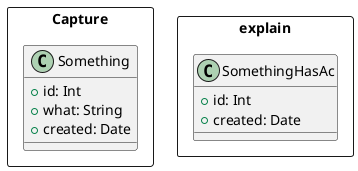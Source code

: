 @startuml meusys

package Capture <<Rectangle>> {

  ' alguma coisa
  class Something {  
    + id: Int
    + what: String
    + created: Date
  }

}

package explain <<Rectangle>> {

  ' alguma coisa
  class SomethingHasAc {  
    + id: Int
    + created: Date
  }

}

@enduml 